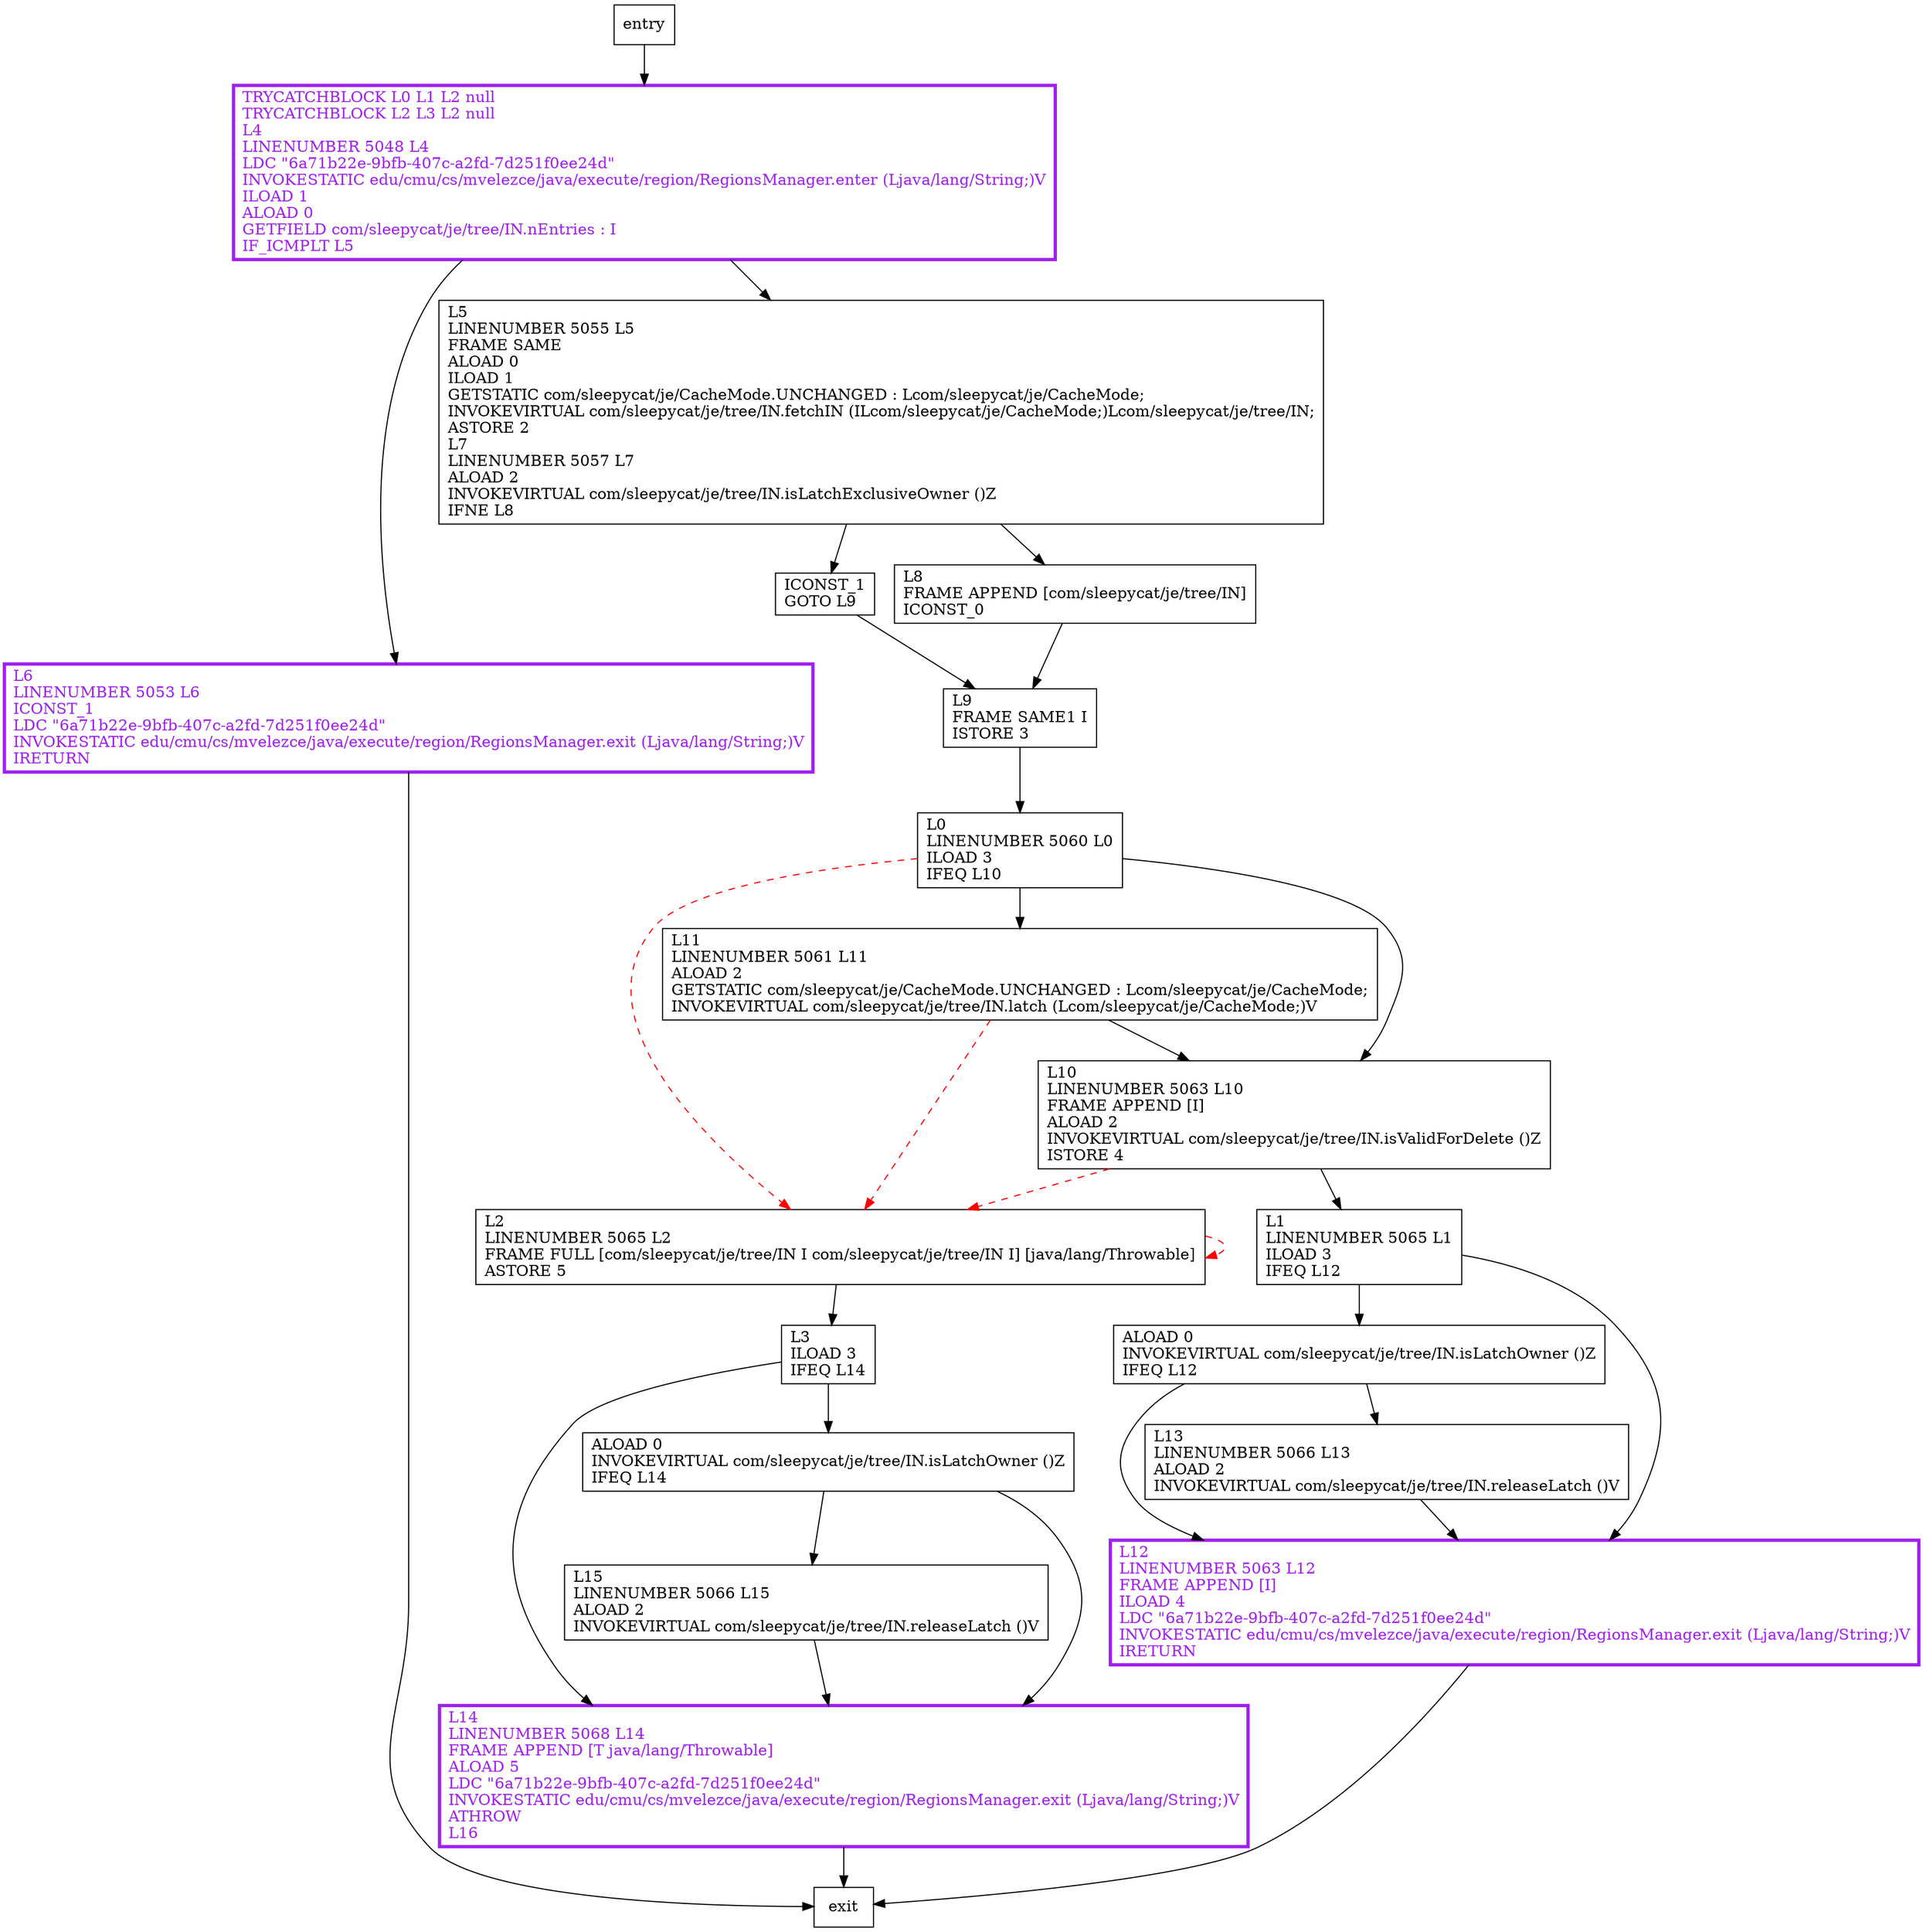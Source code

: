 digraph validateSubtreeBeforeDelete {
node [shape=record];
97931705 [label="TRYCATCHBLOCK L0 L1 L2 null\lTRYCATCHBLOCK L2 L3 L2 null\lL4\lLINENUMBER 5048 L4\lLDC \"6a71b22e-9bfb-407c-a2fd-7d251f0ee24d\"\lINVOKESTATIC edu/cmu/cs/mvelezce/java/execute/region/RegionsManager.enter (Ljava/lang/String;)V\lILOAD 1\lALOAD 0\lGETFIELD com/sleepycat/je/tree/IN.nEntries : I\lIF_ICMPLT L5\l"];
808447338 [label="L6\lLINENUMBER 5053 L6\lICONST_1\lLDC \"6a71b22e-9bfb-407c-a2fd-7d251f0ee24d\"\lINVOKESTATIC edu/cmu/cs/mvelezce/java/execute/region/RegionsManager.exit (Ljava/lang/String;)V\lIRETURN\l"];
814600285 [label="L2\lLINENUMBER 5065 L2\lFRAME FULL [com/sleepycat/je/tree/IN I com/sleepycat/je/tree/IN I] [java/lang/Throwable]\lASTORE 5\l"];
32448923 [label="L1\lLINENUMBER 5065 L1\lILOAD 3\lIFEQ L12\l"];
132187244 [label="L3\lILOAD 3\lIFEQ L14\l"];
1100171775 [label="L11\lLINENUMBER 5061 L11\lALOAD 2\lGETSTATIC com/sleepycat/je/CacheMode.UNCHANGED : Lcom/sleepycat/je/CacheMode;\lINVOKEVIRTUAL com/sleepycat/je/tree/IN.latch (Lcom/sleepycat/je/CacheMode;)V\l"];
593648187 [label="ALOAD 0\lINVOKEVIRTUAL com/sleepycat/je/tree/IN.isLatchOwner ()Z\lIFEQ L12\l"];
1748934725 [label="L12\lLINENUMBER 5063 L12\lFRAME APPEND [I]\lILOAD 4\lLDC \"6a71b22e-9bfb-407c-a2fd-7d251f0ee24d\"\lINVOKESTATIC edu/cmu/cs/mvelezce/java/execute/region/RegionsManager.exit (Ljava/lang/String;)V\lIRETURN\l"];
859426828 [label="L13\lLINENUMBER 5066 L13\lALOAD 2\lINVOKEVIRTUAL com/sleepycat/je/tree/IN.releaseLatch ()V\l"];
1502954331 [label="L10\lLINENUMBER 5063 L10\lFRAME APPEND [I]\lALOAD 2\lINVOKEVIRTUAL com/sleepycat/je/tree/IN.isValidForDelete ()Z\lISTORE 4\l"];
60395630 [label="L0\lLINENUMBER 5060 L0\lILOAD 3\lIFEQ L10\l"];
1827033599 [label="L15\lLINENUMBER 5066 L15\lALOAD 2\lINVOKEVIRTUAL com/sleepycat/je/tree/IN.releaseLatch ()V\l"];
1219816990 [label="L5\lLINENUMBER 5055 L5\lFRAME SAME\lALOAD 0\lILOAD 1\lGETSTATIC com/sleepycat/je/CacheMode.UNCHANGED : Lcom/sleepycat/je/CacheMode;\lINVOKEVIRTUAL com/sleepycat/je/tree/IN.fetchIN (ILcom/sleepycat/je/CacheMode;)Lcom/sleepycat/je/tree/IN;\lASTORE 2\lL7\lLINENUMBER 5057 L7\lALOAD 2\lINVOKEVIRTUAL com/sleepycat/je/tree/IN.isLatchExclusiveOwner ()Z\lIFNE L8\l"];
1862192138 [label="ICONST_1\lGOTO L9\l"];
1639147485 [label="L8\lFRAME APPEND [com/sleepycat/je/tree/IN]\lICONST_0\l"];
1908931338 [label="L14\lLINENUMBER 5068 L14\lFRAME APPEND [T java/lang/Throwable]\lALOAD 5\lLDC \"6a71b22e-9bfb-407c-a2fd-7d251f0ee24d\"\lINVOKESTATIC edu/cmu/cs/mvelezce/java/execute/region/RegionsManager.exit (Ljava/lang/String;)V\lATHROW\lL16\l"];
236495339 [label="L9\lFRAME SAME1 I\lISTORE 3\l"];
1086702251 [label="ALOAD 0\lINVOKEVIRTUAL com/sleepycat/je/tree/IN.isLatchOwner ()Z\lIFEQ L14\l"];
entry;
exit;
97931705 -> 808447338
97931705 -> 1219816990
808447338 -> exit
814600285 -> 814600285 [style=dashed, color=red]
814600285 -> 132187244
32448923 -> 593648187
32448923 -> 1748934725
132187244 -> 1908931338
132187244 -> 1086702251
1100171775 -> 814600285 [style=dashed, color=red]
1100171775 -> 1502954331
593648187 -> 859426828
593648187 -> 1748934725
1748934725 -> exit
859426828 -> 1748934725
1502954331 -> 814600285 [style=dashed, color=red]
1502954331 -> 32448923
entry -> 97931705
60395630 -> 814600285 [style=dashed, color=red]
60395630 -> 1100171775
60395630 -> 1502954331
1827033599 -> 1908931338
1219816990 -> 1862192138
1219816990 -> 1639147485
1862192138 -> 236495339
1639147485 -> 236495339
1908931338 -> exit
236495339 -> 60395630
1086702251 -> 1827033599
1086702251 -> 1908931338
97931705[fontcolor="purple", penwidth=3, color="purple"];
808447338[fontcolor="purple", penwidth=3, color="purple"];
1908931338[fontcolor="purple", penwidth=3, color="purple"];
1748934725[fontcolor="purple", penwidth=3, color="purple"];
}
